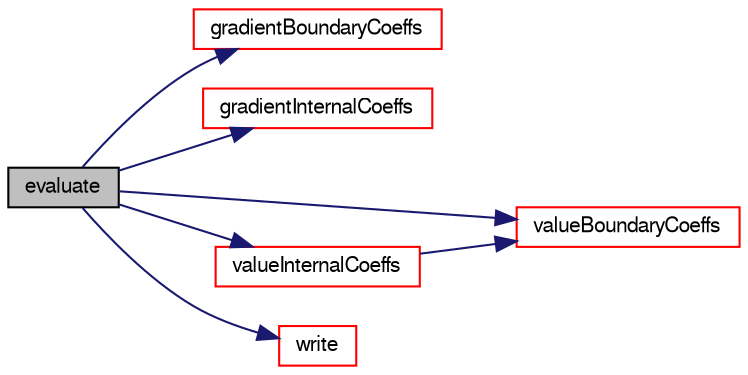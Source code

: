 digraph "evaluate"
{
  bgcolor="transparent";
  edge [fontname="FreeSans",fontsize="10",labelfontname="FreeSans",labelfontsize="10"];
  node [fontname="FreeSans",fontsize="10",shape=record];
  rankdir="LR";
  Node84 [label="evaluate",height=0.2,width=0.4,color="black", fillcolor="grey75", style="filled", fontcolor="black"];
  Node84 -> Node85 [color="midnightblue",fontsize="10",style="solid",fontname="FreeSans"];
  Node85 [label="gradientBoundaryCoeffs",height=0.2,width=0.4,color="red",URL="$a21994.html#aa96c9200cdd52d1806c6de044661f0f0",tooltip="Return the matrix source coefficients corresponding to the. "];
  Node84 -> Node87 [color="midnightblue",fontsize="10",style="solid",fontname="FreeSans"];
  Node87 [label="gradientInternalCoeffs",height=0.2,width=0.4,color="red",URL="$a21994.html#acfc2155b5e8a256253770a1f0b2a840b",tooltip="Return the matrix diagonal coefficients corresponding to the. "];
  Node84 -> Node88 [color="midnightblue",fontsize="10",style="solid",fontname="FreeSans"];
  Node88 [label="valueBoundaryCoeffs",height=0.2,width=0.4,color="red",URL="$a21994.html#a91b17c5b11d5369441c2de805b957c68",tooltip="Return the matrix source coefficients corresponding to the. "];
  Node84 -> Node89 [color="midnightblue",fontsize="10",style="solid",fontname="FreeSans"];
  Node89 [label="valueInternalCoeffs",height=0.2,width=0.4,color="red",URL="$a21994.html#a2b42863403587b404576ca43b676433e",tooltip="Return the matrix diagonal coefficients corresponding to the. "];
  Node89 -> Node88 [color="midnightblue",fontsize="10",style="solid",fontname="FreeSans"];
  Node84 -> Node90 [color="midnightblue",fontsize="10",style="solid",fontname="FreeSans"];
  Node90 [label="write",height=0.2,width=0.4,color="red",URL="$a21994.html#a293fdfec8bdfbd5c3913ab4c9f3454ff",tooltip="Write. "];
}

